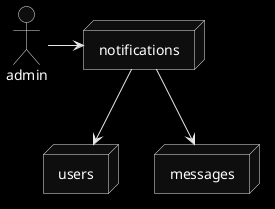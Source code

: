 @startuml
skinparam monochrome reverse

node users
node notifications
node messages
actor admin
notifications --> users
notifications --> messages
admin -> notifications
@enduml